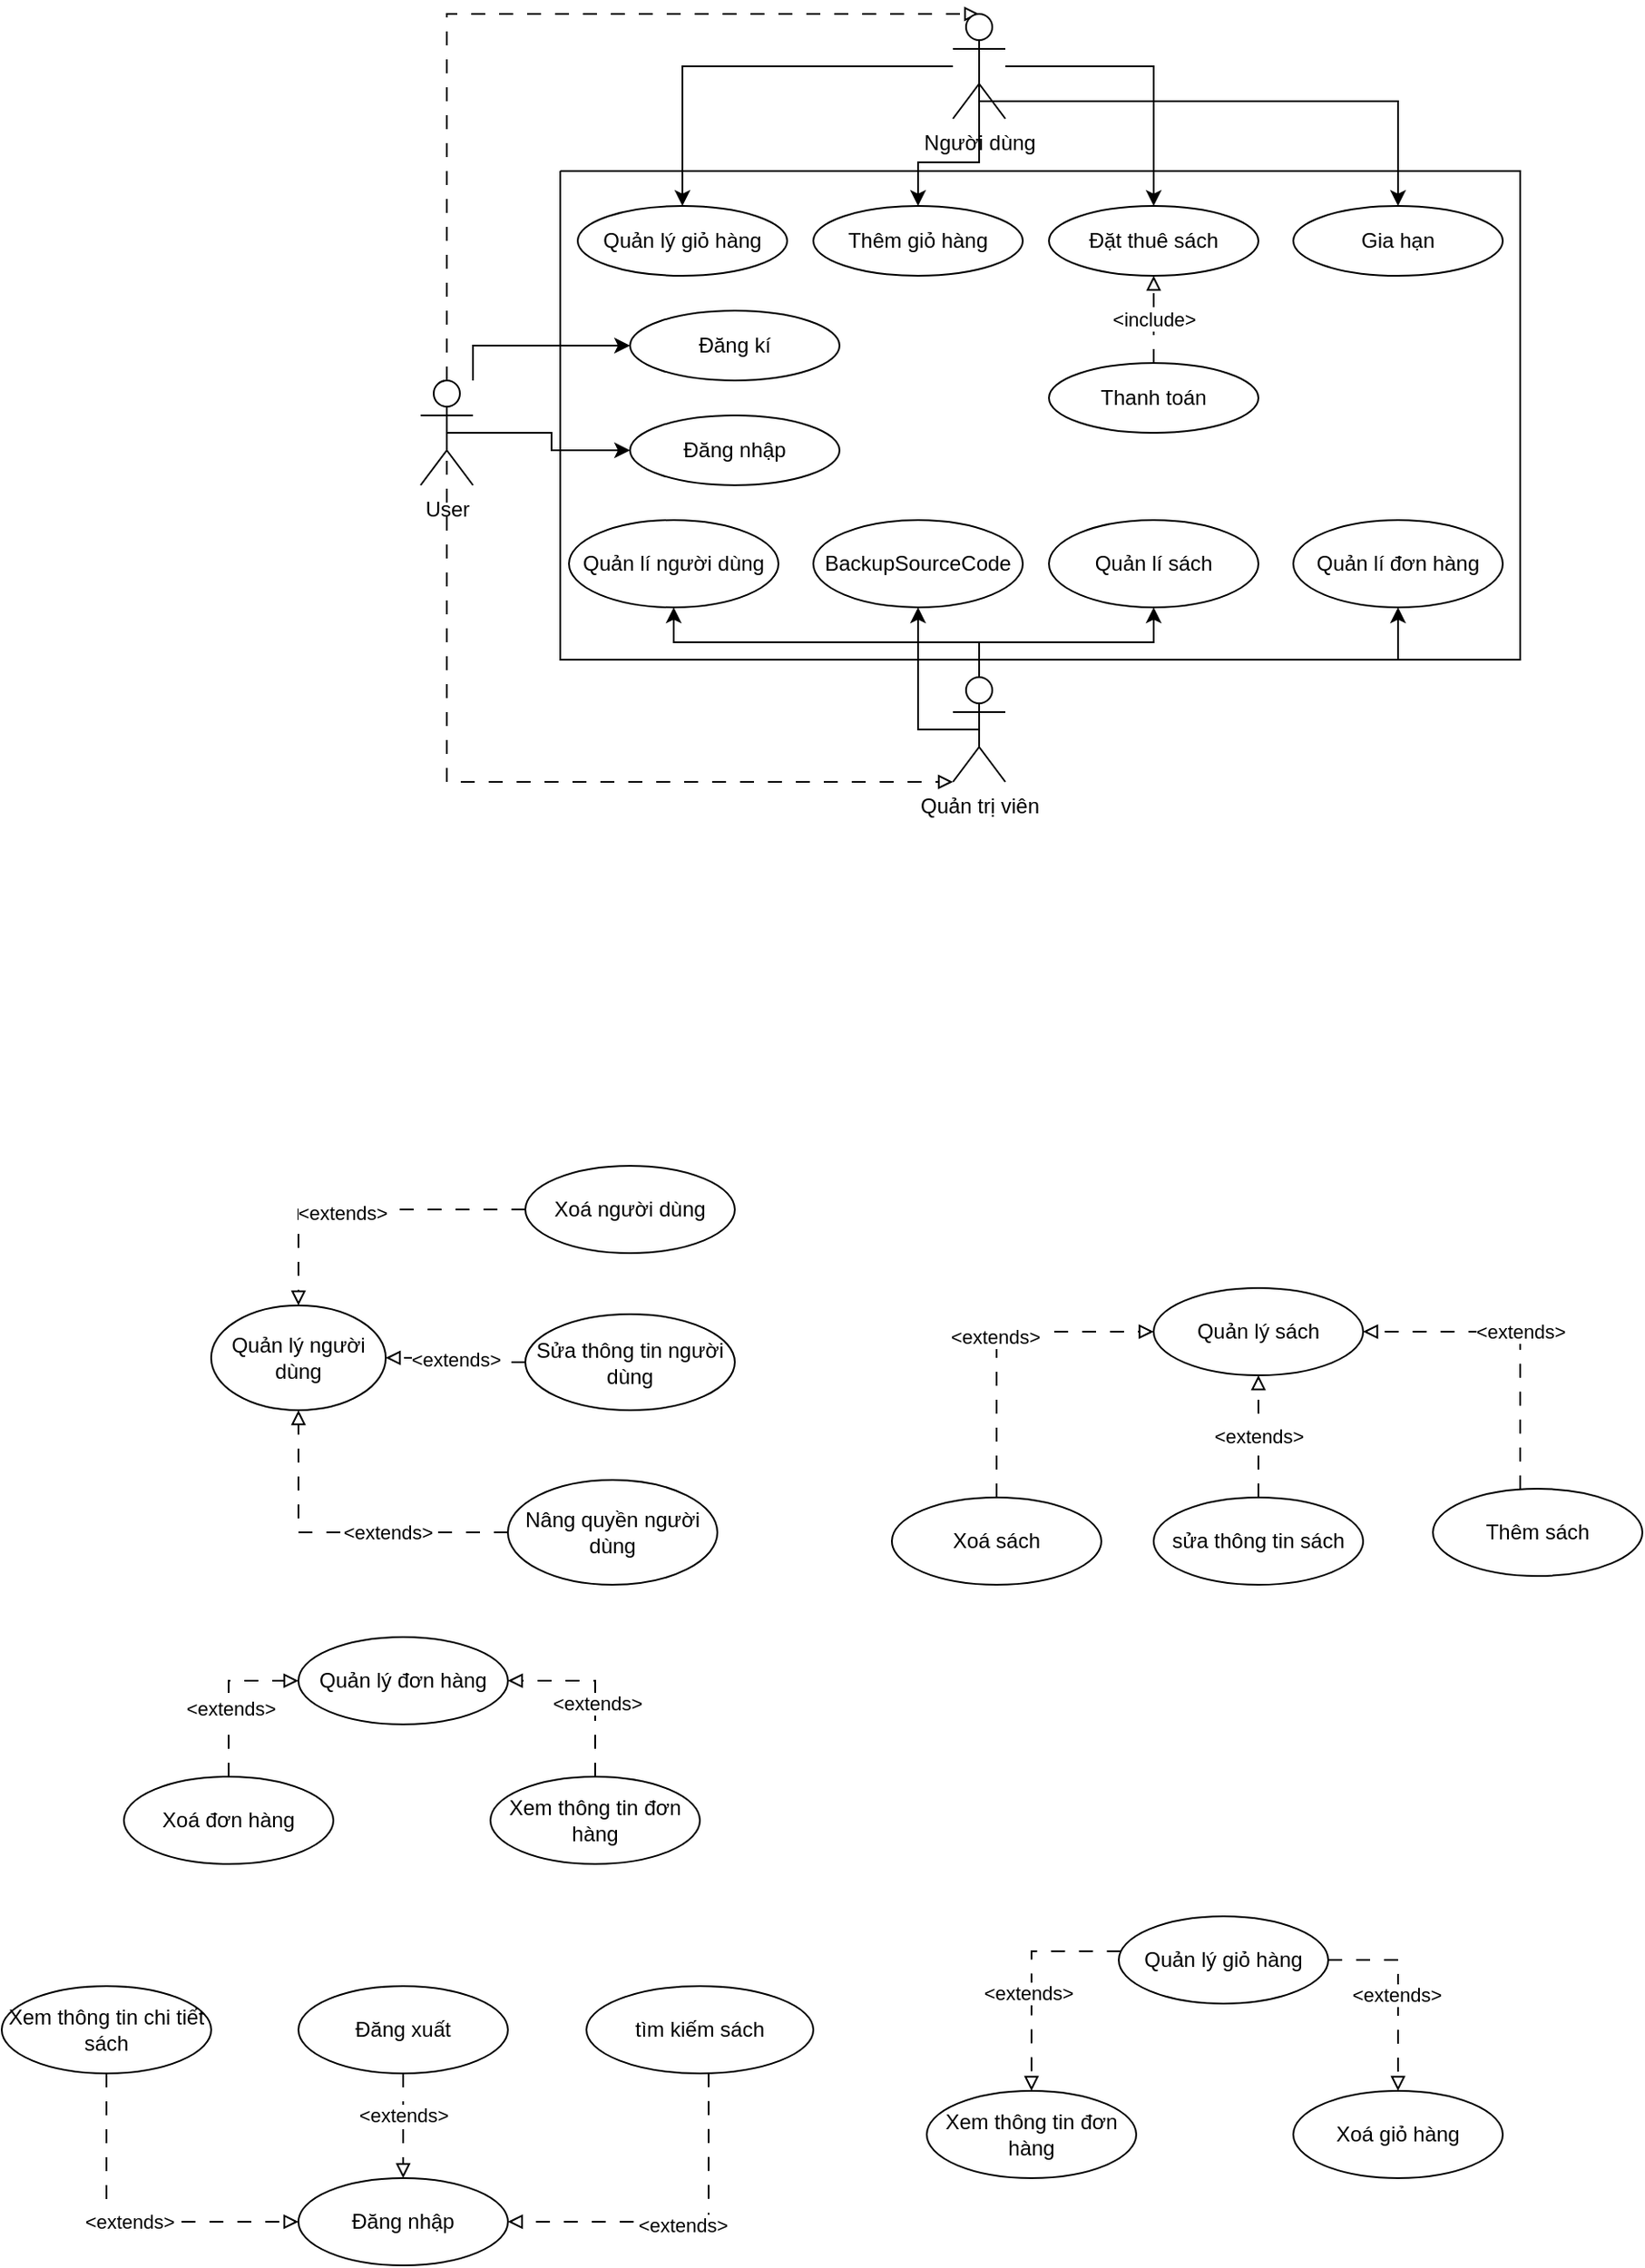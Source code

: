 <mxfile version="21.3.0" type="github">
  <diagram name="Page-1" id="_8bVg4KcjQ-vCVTVF04H">
    <mxGraphModel dx="1675" dy="452" grid="1" gridSize="10" guides="1" tooltips="1" connect="1" arrows="1" fold="1" page="1" pageScale="1" pageWidth="850" pageHeight="1100" math="0" shadow="0">
      <root>
        <mxCell id="0" />
        <mxCell id="1" parent="0" />
        <mxCell id="UjHxAH2bX7CEvZFCcsbU-24" style="edgeStyle=orthogonalEdgeStyle;rounded=0;orthogonalLoop=1;jettySize=auto;html=1;entryX=0;entryY=0.5;entryDx=0;entryDy=0;" parent="1" source="umWqZruVvDM2PWf6XDRT-1" target="umWqZruVvDM2PWf6XDRT-5" edge="1">
          <mxGeometry relative="1" as="geometry">
            <Array as="points">
              <mxPoint x="250" y="660" />
            </Array>
          </mxGeometry>
        </mxCell>
        <mxCell id="UjHxAH2bX7CEvZFCcsbU-31" style="edgeStyle=orthogonalEdgeStyle;rounded=0;orthogonalLoop=1;jettySize=auto;html=1;exitX=0.5;exitY=0.5;exitDx=0;exitDy=0;exitPerimeter=0;entryX=0;entryY=0.5;entryDx=0;entryDy=0;" parent="1" source="umWqZruVvDM2PWf6XDRT-1" target="umWqZruVvDM2PWf6XDRT-3" edge="1">
          <mxGeometry relative="1" as="geometry" />
        </mxCell>
        <mxCell id="UjHxAH2bX7CEvZFCcsbU-46" style="edgeStyle=orthogonalEdgeStyle;rounded=0;orthogonalLoop=1;jettySize=auto;html=1;exitX=0.5;exitY=0;exitDx=0;exitDy=0;exitPerimeter=0;entryX=0.5;entryY=0;entryDx=0;entryDy=0;entryPerimeter=0;dashed=1;endArrow=block;endFill=0;dashPattern=8 8;" parent="1" source="umWqZruVvDM2PWf6XDRT-1" target="umWqZruVvDM2PWf6XDRT-9" edge="1">
          <mxGeometry relative="1" as="geometry">
            <Array as="points">
              <mxPoint x="235" y="470" />
            </Array>
          </mxGeometry>
        </mxCell>
        <mxCell id="UjHxAH2bX7CEvZFCcsbU-47" style="edgeStyle=orthogonalEdgeStyle;rounded=0;orthogonalLoop=1;jettySize=auto;html=1;exitX=0.5;exitY=0.5;exitDx=0;exitDy=0;exitPerimeter=0;entryX=0;entryY=1;entryDx=0;entryDy=0;entryPerimeter=0;dashed=1;endArrow=block;endFill=0;dashPattern=8 8;" parent="1" source="umWqZruVvDM2PWf6XDRT-1" target="UjHxAH2bX7CEvZFCcsbU-5" edge="1">
          <mxGeometry relative="1" as="geometry">
            <Array as="points">
              <mxPoint x="235" y="910" />
            </Array>
          </mxGeometry>
        </mxCell>
        <mxCell id="umWqZruVvDM2PWf6XDRT-1" value="User" style="shape=umlActor;verticalLabelPosition=bottom;verticalAlign=top;html=1;outlineConnect=0;" parent="1" vertex="1">
          <mxGeometry x="220" y="680" width="30" height="60" as="geometry" />
        </mxCell>
        <mxCell id="umWqZruVvDM2PWf6XDRT-3" value="Đăng nhập" style="ellipse;whiteSpace=wrap;html=1;" parent="1" vertex="1">
          <mxGeometry x="340" y="700" width="120" height="40" as="geometry" />
        </mxCell>
        <mxCell id="umWqZruVvDM2PWf6XDRT-5" value="Đăng kí" style="ellipse;whiteSpace=wrap;html=1;" parent="1" vertex="1">
          <mxGeometry x="340" y="640" width="120" height="40" as="geometry" />
        </mxCell>
        <mxCell id="UjHxAH2bX7CEvZFCcsbU-35" style="edgeStyle=orthogonalEdgeStyle;rounded=0;orthogonalLoop=1;jettySize=auto;html=1;exitX=0.5;exitY=0.5;exitDx=0;exitDy=0;exitPerimeter=0;" parent="1" source="umWqZruVvDM2PWf6XDRT-9" target="umWqZruVvDM2PWf6XDRT-10" edge="1">
          <mxGeometry relative="1" as="geometry" />
        </mxCell>
        <mxCell id="UjHxAH2bX7CEvZFCcsbU-37" style="edgeStyle=orthogonalEdgeStyle;rounded=0;orthogonalLoop=1;jettySize=auto;html=1;" parent="1" source="umWqZruVvDM2PWf6XDRT-9" target="umWqZruVvDM2PWf6XDRT-15" edge="1">
          <mxGeometry relative="1" as="geometry" />
        </mxCell>
        <mxCell id="UjHxAH2bX7CEvZFCcsbU-38" style="edgeStyle=orthogonalEdgeStyle;rounded=0;orthogonalLoop=1;jettySize=auto;html=1;entryX=0.5;entryY=0;entryDx=0;entryDy=0;" parent="1" source="umWqZruVvDM2PWf6XDRT-9" target="umWqZruVvDM2PWf6XDRT-14" edge="1">
          <mxGeometry relative="1" as="geometry" />
        </mxCell>
        <mxCell id="sLHNT4tgapf9YTz1h-s4-8" style="edgeStyle=orthogonalEdgeStyle;rounded=0;orthogonalLoop=1;jettySize=auto;html=1;exitX=0.5;exitY=0.5;exitDx=0;exitDy=0;exitPerimeter=0;entryX=0.5;entryY=0;entryDx=0;entryDy=0;" edge="1" parent="1" source="umWqZruVvDM2PWf6XDRT-9" target="sLHNT4tgapf9YTz1h-s4-7">
          <mxGeometry relative="1" as="geometry">
            <Array as="points">
              <mxPoint x="540" y="520" />
              <mxPoint x="780" y="520" />
            </Array>
          </mxGeometry>
        </mxCell>
        <mxCell id="umWqZruVvDM2PWf6XDRT-9" value="Người dùng" style="shape=umlActor;verticalLabelPosition=bottom;verticalAlign=top;html=1;outlineConnect=0;" parent="1" vertex="1">
          <mxGeometry x="525" y="470" width="30" height="60" as="geometry" />
        </mxCell>
        <mxCell id="umWqZruVvDM2PWf6XDRT-10" value="Thêm giỏ hàng" style="ellipse;whiteSpace=wrap;html=1;" parent="1" vertex="1">
          <mxGeometry x="445" y="580" width="120" height="40" as="geometry" />
        </mxCell>
        <mxCell id="umWqZruVvDM2PWf6XDRT-15" value="Đặt thuê sách" style="ellipse;whiteSpace=wrap;html=1;" parent="1" vertex="1">
          <mxGeometry x="580" y="580" width="120" height="40" as="geometry" />
        </mxCell>
        <mxCell id="UjHxAH2bX7CEvZFCcsbU-32" style="edgeStyle=orthogonalEdgeStyle;rounded=0;orthogonalLoop=1;jettySize=auto;html=1;exitX=0.5;exitY=0;exitDx=0;exitDy=0;exitPerimeter=0;entryX=0.5;entryY=1;entryDx=0;entryDy=0;" parent="1" source="UjHxAH2bX7CEvZFCcsbU-5" target="UjHxAH2bX7CEvZFCcsbU-12" edge="1">
          <mxGeometry relative="1" as="geometry" />
        </mxCell>
        <mxCell id="UjHxAH2bX7CEvZFCcsbU-33" style="edgeStyle=orthogonalEdgeStyle;rounded=0;orthogonalLoop=1;jettySize=auto;html=1;exitX=0.5;exitY=0;exitDx=0;exitDy=0;exitPerimeter=0;entryX=0.5;entryY=1;entryDx=0;entryDy=0;" parent="1" source="UjHxAH2bX7CEvZFCcsbU-5" target="UjHxAH2bX7CEvZFCcsbU-13" edge="1">
          <mxGeometry relative="1" as="geometry">
            <Array as="points">
              <mxPoint x="540" y="840" />
              <mxPoint x="780" y="840" />
            </Array>
          </mxGeometry>
        </mxCell>
        <mxCell id="UjHxAH2bX7CEvZFCcsbU-34" style="edgeStyle=orthogonalEdgeStyle;rounded=0;orthogonalLoop=1;jettySize=auto;html=1;exitX=0.5;exitY=0;exitDx=0;exitDy=0;exitPerimeter=0;" parent="1" source="UjHxAH2bX7CEvZFCcsbU-5" target="UjHxAH2bX7CEvZFCcsbU-10" edge="1">
          <mxGeometry relative="1" as="geometry" />
        </mxCell>
        <mxCell id="sLHNT4tgapf9YTz1h-s4-11" style="edgeStyle=orthogonalEdgeStyle;rounded=0;orthogonalLoop=1;jettySize=auto;html=1;exitX=0.5;exitY=0.5;exitDx=0;exitDy=0;exitPerimeter=0;entryX=0.5;entryY=1;entryDx=0;entryDy=0;" edge="1" parent="1" source="UjHxAH2bX7CEvZFCcsbU-5" target="sLHNT4tgapf9YTz1h-s4-9">
          <mxGeometry relative="1" as="geometry">
            <Array as="points">
              <mxPoint x="505" y="880" />
            </Array>
          </mxGeometry>
        </mxCell>
        <mxCell id="UjHxAH2bX7CEvZFCcsbU-5" value="Quản trị viên" style="shape=umlActor;verticalLabelPosition=bottom;verticalAlign=top;html=1;outlineConnect=0;" parent="1" vertex="1">
          <mxGeometry x="525" y="850" width="30" height="60" as="geometry" />
        </mxCell>
        <mxCell id="UjHxAH2bX7CEvZFCcsbU-10" value="Quản lí người dùng" style="ellipse;whiteSpace=wrap;html=1;" parent="1" vertex="1">
          <mxGeometry x="305" y="760" width="120" height="50" as="geometry" />
        </mxCell>
        <mxCell id="UjHxAH2bX7CEvZFCcsbU-12" value="Quản lí sách" style="ellipse;whiteSpace=wrap;html=1;" parent="1" vertex="1">
          <mxGeometry x="580" y="760" width="120" height="50" as="geometry" />
        </mxCell>
        <mxCell id="UjHxAH2bX7CEvZFCcsbU-13" value="Quản lí đơn hàng" style="ellipse;whiteSpace=wrap;html=1;" parent="1" vertex="1">
          <mxGeometry x="720" y="760" width="120" height="50" as="geometry" />
        </mxCell>
        <mxCell id="UjHxAH2bX7CEvZFCcsbU-50" value="&amp;lt;include&amp;gt;" style="edgeStyle=orthogonalEdgeStyle;rounded=0;orthogonalLoop=1;jettySize=auto;html=1;entryX=0.5;entryY=1;entryDx=0;entryDy=0;dashed=1;dashPattern=8 8;endArrow=block;endFill=0;" parent="1" source="UjHxAH2bX7CEvZFCcsbU-49" target="umWqZruVvDM2PWf6XDRT-15" edge="1">
          <mxGeometry relative="1" as="geometry" />
        </mxCell>
        <mxCell id="UjHxAH2bX7CEvZFCcsbU-49" value="Thanh toán" style="ellipse;whiteSpace=wrap;html=1;" parent="1" vertex="1">
          <mxGeometry x="580" y="670" width="120" height="40" as="geometry" />
        </mxCell>
        <mxCell id="UjHxAH2bX7CEvZFCcsbU-52" value="" style="endArrow=none;html=1;rounded=0;" parent="1" edge="1">
          <mxGeometry width="50" height="50" relative="1" as="geometry">
            <mxPoint x="300" y="560" as="sourcePoint" />
            <mxPoint x="300" y="560" as="targetPoint" />
            <Array as="points">
              <mxPoint x="850" y="560" />
              <mxPoint x="850" y="840" />
              <mxPoint x="300" y="840" />
            </Array>
          </mxGeometry>
        </mxCell>
        <mxCell id="umWqZruVvDM2PWf6XDRT-14" value="Quản lý giỏ hàng" style="ellipse;whiteSpace=wrap;html=1;" parent="1" vertex="1">
          <mxGeometry x="310" y="580" width="120" height="40" as="geometry" />
        </mxCell>
        <mxCell id="UjHxAH2bX7CEvZFCcsbU-58" value="Quản lý người dùng" style="ellipse;whiteSpace=wrap;html=1;" parent="1" vertex="1">
          <mxGeometry x="100" y="1210" width="100" height="60" as="geometry" />
        </mxCell>
        <mxCell id="UjHxAH2bX7CEvZFCcsbU-62" style="edgeStyle=orthogonalEdgeStyle;rounded=0;orthogonalLoop=1;jettySize=auto;html=1;exitX=0;exitY=0.5;exitDx=0;exitDy=0;entryX=0.5;entryY=0;entryDx=0;entryDy=0;dashed=1;dashPattern=8 8;endArrow=block;endFill=0;" parent="1" source="UjHxAH2bX7CEvZFCcsbU-59" target="UjHxAH2bX7CEvZFCcsbU-58" edge="1">
          <mxGeometry relative="1" as="geometry" />
        </mxCell>
        <mxCell id="UjHxAH2bX7CEvZFCcsbU-63" value="&amp;lt;extends&amp;gt;" style="edgeLabel;html=1;align=center;verticalAlign=middle;resizable=0;points=[];" parent="UjHxAH2bX7CEvZFCcsbU-62" vertex="1" connectable="0">
          <mxGeometry x="0.136" y="2" relative="1" as="geometry">
            <mxPoint as="offset" />
          </mxGeometry>
        </mxCell>
        <mxCell id="UjHxAH2bX7CEvZFCcsbU-59" value="Xoá người dùng" style="ellipse;whiteSpace=wrap;html=1;" parent="1" vertex="1">
          <mxGeometry x="280" y="1130" width="120" height="50" as="geometry" />
        </mxCell>
        <mxCell id="UjHxAH2bX7CEvZFCcsbU-65" value="Quản lý sách" style="ellipse;whiteSpace=wrap;html=1;align=center;" parent="1" vertex="1">
          <mxGeometry x="640" y="1200" width="120" height="50" as="geometry" />
        </mxCell>
        <mxCell id="UjHxAH2bX7CEvZFCcsbU-84" value="&amp;lt;extends&amp;gt;" style="edgeStyle=orthogonalEdgeStyle;rounded=0;orthogonalLoop=1;jettySize=auto;html=1;entryX=1;entryY=0.5;entryDx=0;entryDy=0;dashed=1;dashPattern=8 8;endArrow=block;endFill=0;" parent="1" source="UjHxAH2bX7CEvZFCcsbU-66" target="UjHxAH2bX7CEvZFCcsbU-65" edge="1">
          <mxGeometry relative="1" as="geometry">
            <Array as="points">
              <mxPoint x="850" y="1225" />
            </Array>
          </mxGeometry>
        </mxCell>
        <mxCell id="UjHxAH2bX7CEvZFCcsbU-66" value="Thêm sách" style="ellipse;whiteSpace=wrap;html=1;" parent="1" vertex="1">
          <mxGeometry x="800" y="1315" width="120" height="50" as="geometry" />
        </mxCell>
        <mxCell id="UjHxAH2bX7CEvZFCcsbU-85" style="edgeStyle=orthogonalEdgeStyle;rounded=0;orthogonalLoop=1;jettySize=auto;html=1;exitX=0.5;exitY=0;exitDx=0;exitDy=0;entryX=0;entryY=0.5;entryDx=0;entryDy=0;dashed=1;dashPattern=8 8;endArrow=block;endFill=0;" parent="1" source="UjHxAH2bX7CEvZFCcsbU-67" target="UjHxAH2bX7CEvZFCcsbU-65" edge="1">
          <mxGeometry relative="1" as="geometry" />
        </mxCell>
        <mxCell id="UjHxAH2bX7CEvZFCcsbU-86" value="&amp;lt;extends&amp;gt;" style="edgeLabel;html=1;align=center;verticalAlign=middle;resizable=0;points=[];" parent="UjHxAH2bX7CEvZFCcsbU-85" vertex="1" connectable="0">
          <mxGeometry x="-0.006" y="1" relative="1" as="geometry">
            <mxPoint as="offset" />
          </mxGeometry>
        </mxCell>
        <mxCell id="UjHxAH2bX7CEvZFCcsbU-67" value="Xoá sách" style="ellipse;whiteSpace=wrap;html=1;" parent="1" vertex="1">
          <mxGeometry x="490" y="1320" width="120" height="50" as="geometry" />
        </mxCell>
        <mxCell id="UjHxAH2bX7CEvZFCcsbU-103" value="&amp;lt;extends&amp;gt;" style="edgeStyle=orthogonalEdgeStyle;rounded=0;orthogonalLoop=1;jettySize=auto;html=1;exitX=0.5;exitY=0;exitDx=0;exitDy=0;entryX=0.5;entryY=1;entryDx=0;entryDy=0;dashed=1;dashPattern=8 8;endArrow=block;endFill=0;" parent="1" source="UjHxAH2bX7CEvZFCcsbU-68" target="UjHxAH2bX7CEvZFCcsbU-65" edge="1">
          <mxGeometry relative="1" as="geometry" />
        </mxCell>
        <mxCell id="UjHxAH2bX7CEvZFCcsbU-68" value="sửa thông tin sách" style="ellipse;whiteSpace=wrap;html=1;" parent="1" vertex="1">
          <mxGeometry x="640" y="1320" width="120" height="50" as="geometry" />
        </mxCell>
        <mxCell id="UjHxAH2bX7CEvZFCcsbU-69" value="Quản lý đơn hàng" style="ellipse;whiteSpace=wrap;html=1;" parent="1" vertex="1">
          <mxGeometry x="150" y="1400" width="120" height="50" as="geometry" />
        </mxCell>
        <mxCell id="UjHxAH2bX7CEvZFCcsbU-87" style="edgeStyle=orthogonalEdgeStyle;rounded=0;orthogonalLoop=1;jettySize=auto;html=1;entryX=0;entryY=0.5;entryDx=0;entryDy=0;dashed=1;dashPattern=8 8;endArrow=block;endFill=0;" parent="1" source="UjHxAH2bX7CEvZFCcsbU-70" target="UjHxAH2bX7CEvZFCcsbU-69" edge="1">
          <mxGeometry relative="1" as="geometry" />
        </mxCell>
        <mxCell id="UjHxAH2bX7CEvZFCcsbU-88" value="&amp;lt;extends&amp;gt;" style="edgeLabel;html=1;align=center;verticalAlign=middle;resizable=0;points=[];" parent="UjHxAH2bX7CEvZFCcsbU-87" vertex="1" connectable="0">
          <mxGeometry x="-0.179" y="-1" relative="1" as="geometry">
            <mxPoint as="offset" />
          </mxGeometry>
        </mxCell>
        <mxCell id="UjHxAH2bX7CEvZFCcsbU-70" value="Xoá đơn hàng" style="ellipse;whiteSpace=wrap;html=1;" parent="1" vertex="1">
          <mxGeometry x="50" y="1480" width="120" height="50" as="geometry" />
        </mxCell>
        <mxCell id="UjHxAH2bX7CEvZFCcsbU-89" style="edgeStyle=orthogonalEdgeStyle;rounded=0;orthogonalLoop=1;jettySize=auto;html=1;entryX=1;entryY=0.5;entryDx=0;entryDy=0;dashed=1;dashPattern=8 8;endArrow=block;endFill=0;" parent="1" source="UjHxAH2bX7CEvZFCcsbU-71" target="UjHxAH2bX7CEvZFCcsbU-69" edge="1">
          <mxGeometry relative="1" as="geometry" />
        </mxCell>
        <mxCell id="UjHxAH2bX7CEvZFCcsbU-90" value="&amp;lt;extends&amp;gt;" style="edgeLabel;html=1;align=center;verticalAlign=middle;resizable=0;points=[];" parent="UjHxAH2bX7CEvZFCcsbU-89" vertex="1" connectable="0">
          <mxGeometry x="-0.2" y="-1" relative="1" as="geometry">
            <mxPoint as="offset" />
          </mxGeometry>
        </mxCell>
        <mxCell id="UjHxAH2bX7CEvZFCcsbU-71" value="Xem thông tin đơn hàng" style="ellipse;whiteSpace=wrap;html=1;" parent="1" vertex="1">
          <mxGeometry x="260" y="1480" width="120" height="50" as="geometry" />
        </mxCell>
        <mxCell id="UjHxAH2bX7CEvZFCcsbU-98" style="edgeStyle=orthogonalEdgeStyle;rounded=0;orthogonalLoop=1;jettySize=auto;html=1;entryX=0.5;entryY=0;entryDx=0;entryDy=0;dashed=1;dashPattern=8 8;endArrow=block;endFill=0;" parent="1" source="UjHxAH2bX7CEvZFCcsbU-72" target="UjHxAH2bX7CEvZFCcsbU-74" edge="1">
          <mxGeometry relative="1" as="geometry">
            <Array as="points">
              <mxPoint x="570" y="1580" />
            </Array>
          </mxGeometry>
        </mxCell>
        <mxCell id="UjHxAH2bX7CEvZFCcsbU-99" value="&amp;lt;extends&amp;gt;" style="edgeLabel;html=1;align=center;verticalAlign=middle;resizable=0;points=[];" parent="UjHxAH2bX7CEvZFCcsbU-98" vertex="1" connectable="0">
          <mxGeometry x="0.146" y="-2" relative="1" as="geometry">
            <mxPoint as="offset" />
          </mxGeometry>
        </mxCell>
        <mxCell id="UjHxAH2bX7CEvZFCcsbU-101" style="edgeStyle=orthogonalEdgeStyle;rounded=0;orthogonalLoop=1;jettySize=auto;html=1;exitX=1;exitY=0.5;exitDx=0;exitDy=0;dashed=1;dashPattern=8 8;endArrow=block;endFill=0;" parent="1" source="UjHxAH2bX7CEvZFCcsbU-72" target="UjHxAH2bX7CEvZFCcsbU-73" edge="1">
          <mxGeometry relative="1" as="geometry" />
        </mxCell>
        <mxCell id="UjHxAH2bX7CEvZFCcsbU-102" value="&amp;lt;extends&amp;gt;" style="edgeLabel;html=1;align=center;verticalAlign=middle;resizable=0;points=[];" parent="UjHxAH2bX7CEvZFCcsbU-101" vertex="1" connectable="0">
          <mxGeometry x="0.043" y="-1" relative="1" as="geometry">
            <mxPoint as="offset" />
          </mxGeometry>
        </mxCell>
        <mxCell id="UjHxAH2bX7CEvZFCcsbU-72" value="Quản lý giỏ hàng" style="ellipse;whiteSpace=wrap;html=1;" parent="1" vertex="1">
          <mxGeometry x="620" y="1560" width="120" height="50" as="geometry" />
        </mxCell>
        <mxCell id="UjHxAH2bX7CEvZFCcsbU-73" value="Xoá giỏ hàng" style="ellipse;whiteSpace=wrap;html=1;" parent="1" vertex="1">
          <mxGeometry x="720" y="1660" width="120" height="50" as="geometry" />
        </mxCell>
        <mxCell id="UjHxAH2bX7CEvZFCcsbU-74" value="Xem thông tin đơn hàng" style="ellipse;whiteSpace=wrap;html=1;" parent="1" vertex="1">
          <mxGeometry x="510" y="1660" width="120" height="50" as="geometry" />
        </mxCell>
        <mxCell id="UjHxAH2bX7CEvZFCcsbU-75" value="Đăng nhập" style="ellipse;whiteSpace=wrap;html=1;" parent="1" vertex="1">
          <mxGeometry x="150" y="1710" width="120" height="50" as="geometry" />
        </mxCell>
        <mxCell id="UjHxAH2bX7CEvZFCcsbU-97" value="&amp;lt;extends&amp;gt;" style="edgeStyle=orthogonalEdgeStyle;rounded=0;orthogonalLoop=1;jettySize=auto;html=1;dashed=1;dashPattern=8 8;endArrow=block;endFill=0;" parent="1" source="UjHxAH2bX7CEvZFCcsbU-76" target="UjHxAH2bX7CEvZFCcsbU-75" edge="1">
          <mxGeometry relative="1" as="geometry">
            <Array as="points">
              <mxPoint x="110" y="1735" />
              <mxPoint x="110" y="1735" />
            </Array>
          </mxGeometry>
        </mxCell>
        <mxCell id="UjHxAH2bX7CEvZFCcsbU-76" value="Xem thông tin chi tiết sách" style="ellipse;whiteSpace=wrap;html=1;" parent="1" vertex="1">
          <mxGeometry x="-20" y="1600" width="120" height="50" as="geometry" />
        </mxCell>
        <mxCell id="UjHxAH2bX7CEvZFCcsbU-94" style="edgeStyle=orthogonalEdgeStyle;rounded=0;orthogonalLoop=1;jettySize=auto;html=1;entryX=1;entryY=0.5;entryDx=0;entryDy=0;dashed=1;dashPattern=8 8;endArrow=block;endFill=0;" parent="1" source="UjHxAH2bX7CEvZFCcsbU-77" target="UjHxAH2bX7CEvZFCcsbU-75" edge="1">
          <mxGeometry relative="1" as="geometry">
            <Array as="points">
              <mxPoint x="385" y="1735" />
            </Array>
          </mxGeometry>
        </mxCell>
        <mxCell id="UjHxAH2bX7CEvZFCcsbU-95" value="&amp;lt;extends&amp;gt;" style="edgeLabel;html=1;align=center;verticalAlign=middle;resizable=0;points=[];" parent="UjHxAH2bX7CEvZFCcsbU-94" vertex="1" connectable="0">
          <mxGeometry y="2" relative="1" as="geometry">
            <mxPoint as="offset" />
          </mxGeometry>
        </mxCell>
        <mxCell id="UjHxAH2bX7CEvZFCcsbU-77" value="tìm kiếm sách" style="ellipse;whiteSpace=wrap;html=1;" parent="1" vertex="1">
          <mxGeometry x="315" y="1600" width="130" height="50" as="geometry" />
        </mxCell>
        <mxCell id="UjHxAH2bX7CEvZFCcsbU-91" style="edgeStyle=orthogonalEdgeStyle;rounded=0;orthogonalLoop=1;jettySize=auto;html=1;dashed=1;dashPattern=8 8;endArrow=block;endFill=0;entryX=0.5;entryY=0;entryDx=0;entryDy=0;" parent="1" source="UjHxAH2bX7CEvZFCcsbU-78" target="UjHxAH2bX7CEvZFCcsbU-75" edge="1">
          <mxGeometry relative="1" as="geometry">
            <mxPoint x="199" y="1763" as="targetPoint" />
          </mxGeometry>
        </mxCell>
        <mxCell id="UjHxAH2bX7CEvZFCcsbU-96" value="&amp;lt;extends&amp;gt;" style="edgeLabel;html=1;align=center;verticalAlign=middle;resizable=0;points=[];" parent="UjHxAH2bX7CEvZFCcsbU-91" vertex="1" connectable="0">
          <mxGeometry x="-0.2" relative="1" as="geometry">
            <mxPoint as="offset" />
          </mxGeometry>
        </mxCell>
        <mxCell id="UjHxAH2bX7CEvZFCcsbU-78" value="Đăng xuất" style="ellipse;whiteSpace=wrap;html=1;" parent="1" vertex="1">
          <mxGeometry x="150" y="1600" width="120" height="50" as="geometry" />
        </mxCell>
        <mxCell id="sLHNT4tgapf9YTz1h-s4-13" value="&amp;lt;extends&amp;gt;" style="edgeStyle=orthogonalEdgeStyle;rounded=0;orthogonalLoop=1;jettySize=auto;html=1;exitX=0;exitY=0.5;exitDx=0;exitDy=0;dashed=1;dashPattern=8 8;endArrow=block;endFill=0;" edge="1" parent="1" source="sLHNT4tgapf9YTz1h-s4-5" target="UjHxAH2bX7CEvZFCcsbU-58">
          <mxGeometry relative="1" as="geometry" />
        </mxCell>
        <mxCell id="sLHNT4tgapf9YTz1h-s4-5" value="Sửa thông tin người dùng" style="ellipse;whiteSpace=wrap;html=1;" vertex="1" parent="1">
          <mxGeometry x="280" y="1215" width="120" height="55" as="geometry" />
        </mxCell>
        <mxCell id="sLHNT4tgapf9YTz1h-s4-14" style="edgeStyle=orthogonalEdgeStyle;rounded=0;orthogonalLoop=1;jettySize=auto;html=1;dashed=1;dashPattern=8 8;endArrow=block;endFill=0;" edge="1" parent="1" source="sLHNT4tgapf9YTz1h-s4-6" target="UjHxAH2bX7CEvZFCcsbU-58">
          <mxGeometry relative="1" as="geometry">
            <mxPoint x="200" y="1250" as="targetPoint" />
          </mxGeometry>
        </mxCell>
        <mxCell id="sLHNT4tgapf9YTz1h-s4-15" value="&amp;lt;extends&amp;gt;" style="edgeLabel;html=1;align=center;verticalAlign=middle;resizable=0;points=[];" vertex="1" connectable="0" parent="sLHNT4tgapf9YTz1h-s4-14">
          <mxGeometry x="-0.279" y="1" relative="1" as="geometry">
            <mxPoint x="-1" y="-1" as="offset" />
          </mxGeometry>
        </mxCell>
        <mxCell id="sLHNT4tgapf9YTz1h-s4-6" value="Nâng quyền người dùng" style="ellipse;whiteSpace=wrap;html=1;" vertex="1" parent="1">
          <mxGeometry x="270" y="1310" width="120" height="60" as="geometry" />
        </mxCell>
        <mxCell id="sLHNT4tgapf9YTz1h-s4-7" value="Gia hạn" style="ellipse;whiteSpace=wrap;html=1;" vertex="1" parent="1">
          <mxGeometry x="720" y="580" width="120" height="40" as="geometry" />
        </mxCell>
        <mxCell id="sLHNT4tgapf9YTz1h-s4-9" value="BackupSourceCode" style="ellipse;whiteSpace=wrap;html=1;" vertex="1" parent="1">
          <mxGeometry x="445" y="760" width="120" height="50" as="geometry" />
        </mxCell>
      </root>
    </mxGraphModel>
  </diagram>
</mxfile>
